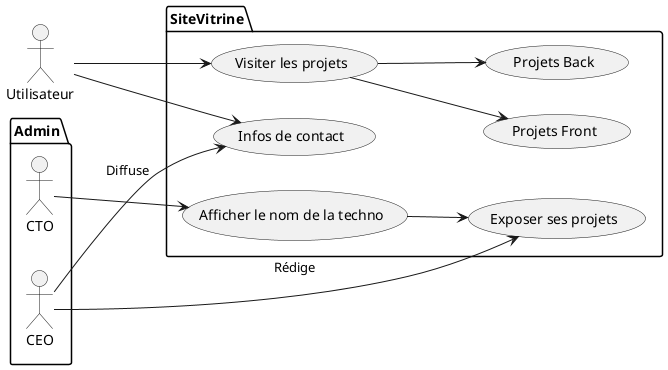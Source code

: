 @startuml Test
left to right direction

actor Utilisateur as u

package Admin {
actor CEO as ceo
actor CTO as cto 
}

package SiteVitrine {
  usecase "Exposer ses projets" as UC1
  usecase "Visiter les projets" as UC2
  usecase "Afficher le nom de la techno" as UC3
  usecase "Infos de contact" as UC4
  usecase "Projets Back" as UC5
  usecase "Projets Front" as UC6
}
ceo --> UC1 : Rédige
u --> UC2
u --> UC4
UC2 --> UC5
UC2 --> UC6
UC3 --> UC1
ceo --> UC4 : Diffuse
cto --> UC3 
@enduml